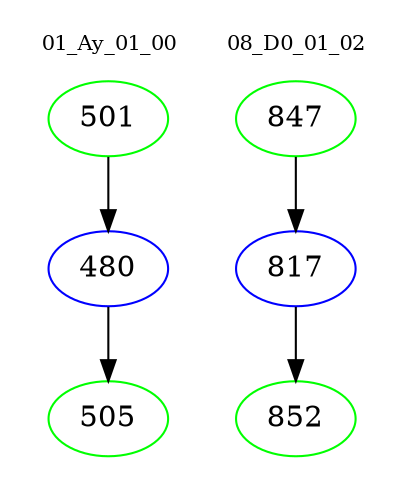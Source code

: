 digraph{
subgraph cluster_0 {
color = white
label = "01_Ay_01_00";
fontsize=10;
T0_501 [label="501", color="green"]
T0_501 -> T0_480 [color="black"]
T0_480 [label="480", color="blue"]
T0_480 -> T0_505 [color="black"]
T0_505 [label="505", color="green"]
}
subgraph cluster_1 {
color = white
label = "08_D0_01_02";
fontsize=10;
T1_847 [label="847", color="green"]
T1_847 -> T1_817 [color="black"]
T1_817 [label="817", color="blue"]
T1_817 -> T1_852 [color="black"]
T1_852 [label="852", color="green"]
}
}
